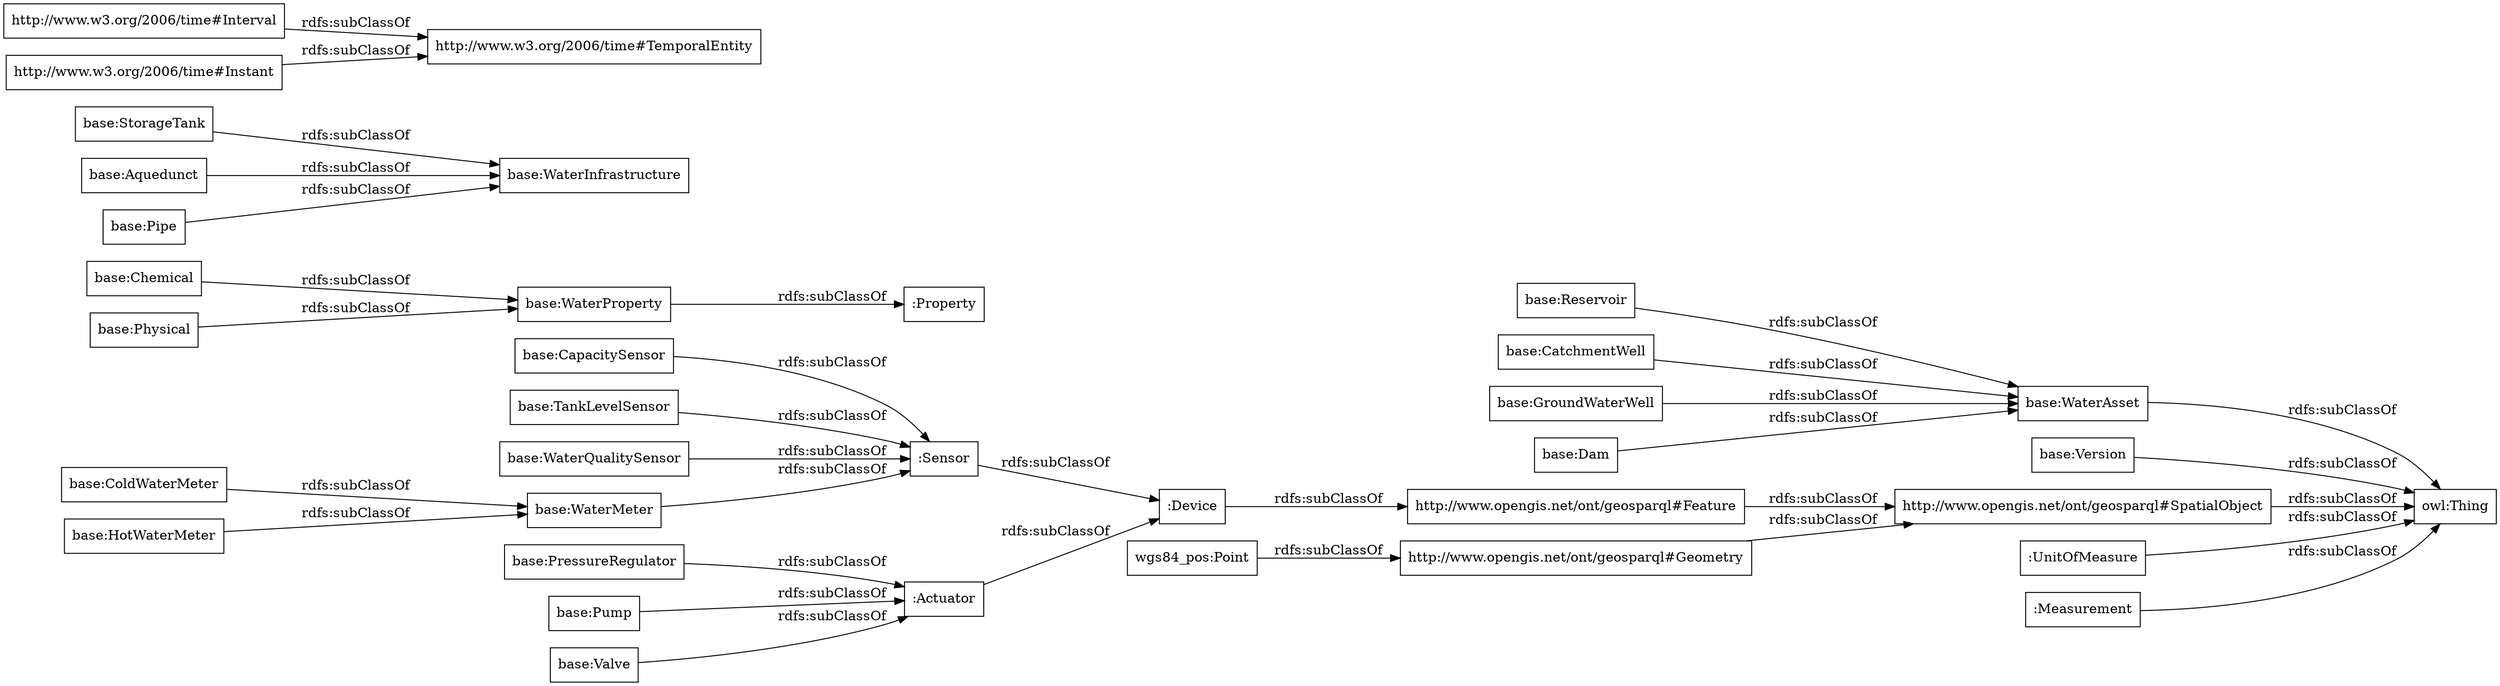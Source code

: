 digraph ar2dtool_diagram { 
rankdir=LR;
size="1000"
node [shape = rectangle, color="black"]; "base:PressureRegulator" "base:Version" "base:WaterProperty" "http://www.opengis.net/ont/geosparql#Feature" ":Property" "base:GroundWaterWell" "base:Dam" "base:WaterAsset" "base:Reservoir" ":Sensor" "base:CatchmentWell" "base:WaterMeter" "base:WaterInfrastructure" ":Device" "base:Pump" "base:StorageTank" "base:Valve" "base:CapacitySensor" "base:TankLevelSensor" "base:ColdWaterMeter" "http://www.w3.org/2006/time#Interval" "http://www.opengis.net/ont/geosparql#Geometry" "http://www.opengis.net/ont/geosparql#SpatialObject" "base:Aquedunct" "http://www.w3.org/2006/time#TemporalEntity" "base:Pipe" ":UnitOfMeasure" "base:HotWaterMeter" "wgs84_pos:Point" ":Measurement" "base:Chemical" "base:WaterQualitySensor" "base:Physical" "http://www.w3.org/2006/time#Instant" ":Actuator" ; /*classes style*/
	":Measurement" -> "owl:Thing" [ label = "rdfs:subClassOf" ];
	":Sensor" -> ":Device" [ label = "rdfs:subClassOf" ];
	"base:Reservoir" -> "base:WaterAsset" [ label = "rdfs:subClassOf" ];
	"base:Pipe" -> "base:WaterInfrastructure" [ label = "rdfs:subClassOf" ];
	"base:CatchmentWell" -> "base:WaterAsset" [ label = "rdfs:subClassOf" ];
	"base:StorageTank" -> "base:WaterInfrastructure" [ label = "rdfs:subClassOf" ];
	"base:WaterMeter" -> ":Sensor" [ label = "rdfs:subClassOf" ];
	"base:HotWaterMeter" -> "base:WaterMeter" [ label = "rdfs:subClassOf" ];
	"base:Dam" -> "base:WaterAsset" [ label = "rdfs:subClassOf" ];
	"base:WaterAsset" -> "owl:Thing" [ label = "rdfs:subClassOf" ];
	"http://www.w3.org/2006/time#Interval" -> "http://www.w3.org/2006/time#TemporalEntity" [ label = "rdfs:subClassOf" ];
	"base:GroundWaterWell" -> "base:WaterAsset" [ label = "rdfs:subClassOf" ];
	"base:PressureRegulator" -> ":Actuator" [ label = "rdfs:subClassOf" ];
	"base:CapacitySensor" -> ":Sensor" [ label = "rdfs:subClassOf" ];
	"base:Aquedunct" -> "base:WaterInfrastructure" [ label = "rdfs:subClassOf" ];
	"base:ColdWaterMeter" -> "base:WaterMeter" [ label = "rdfs:subClassOf" ];
	"wgs84_pos:Point" -> "http://www.opengis.net/ont/geosparql#Geometry" [ label = "rdfs:subClassOf" ];
	"http://www.opengis.net/ont/geosparql#Feature" -> "http://www.opengis.net/ont/geosparql#SpatialObject" [ label = "rdfs:subClassOf" ];
	"base:Physical" -> "base:WaterProperty" [ label = "rdfs:subClassOf" ];
	"http://www.opengis.net/ont/geosparql#SpatialObject" -> "owl:Thing" [ label = "rdfs:subClassOf" ];
	":Actuator" -> ":Device" [ label = "rdfs:subClassOf" ];
	"base:Valve" -> ":Actuator" [ label = "rdfs:subClassOf" ];
	"base:WaterProperty" -> ":Property" [ label = "rdfs:subClassOf" ];
	"base:WaterQualitySensor" -> ":Sensor" [ label = "rdfs:subClassOf" ];
	"http://www.w3.org/2006/time#Instant" -> "http://www.w3.org/2006/time#TemporalEntity" [ label = "rdfs:subClassOf" ];
	"base:TankLevelSensor" -> ":Sensor" [ label = "rdfs:subClassOf" ];
	"http://www.opengis.net/ont/geosparql#Geometry" -> "http://www.opengis.net/ont/geosparql#SpatialObject" [ label = "rdfs:subClassOf" ];
	"base:Chemical" -> "base:WaterProperty" [ label = "rdfs:subClassOf" ];
	"base:Version" -> "owl:Thing" [ label = "rdfs:subClassOf" ];
	"base:Pump" -> ":Actuator" [ label = "rdfs:subClassOf" ];
	":UnitOfMeasure" -> "owl:Thing" [ label = "rdfs:subClassOf" ];
	":Device" -> "http://www.opengis.net/ont/geosparql#Feature" [ label = "rdfs:subClassOf" ];

}
